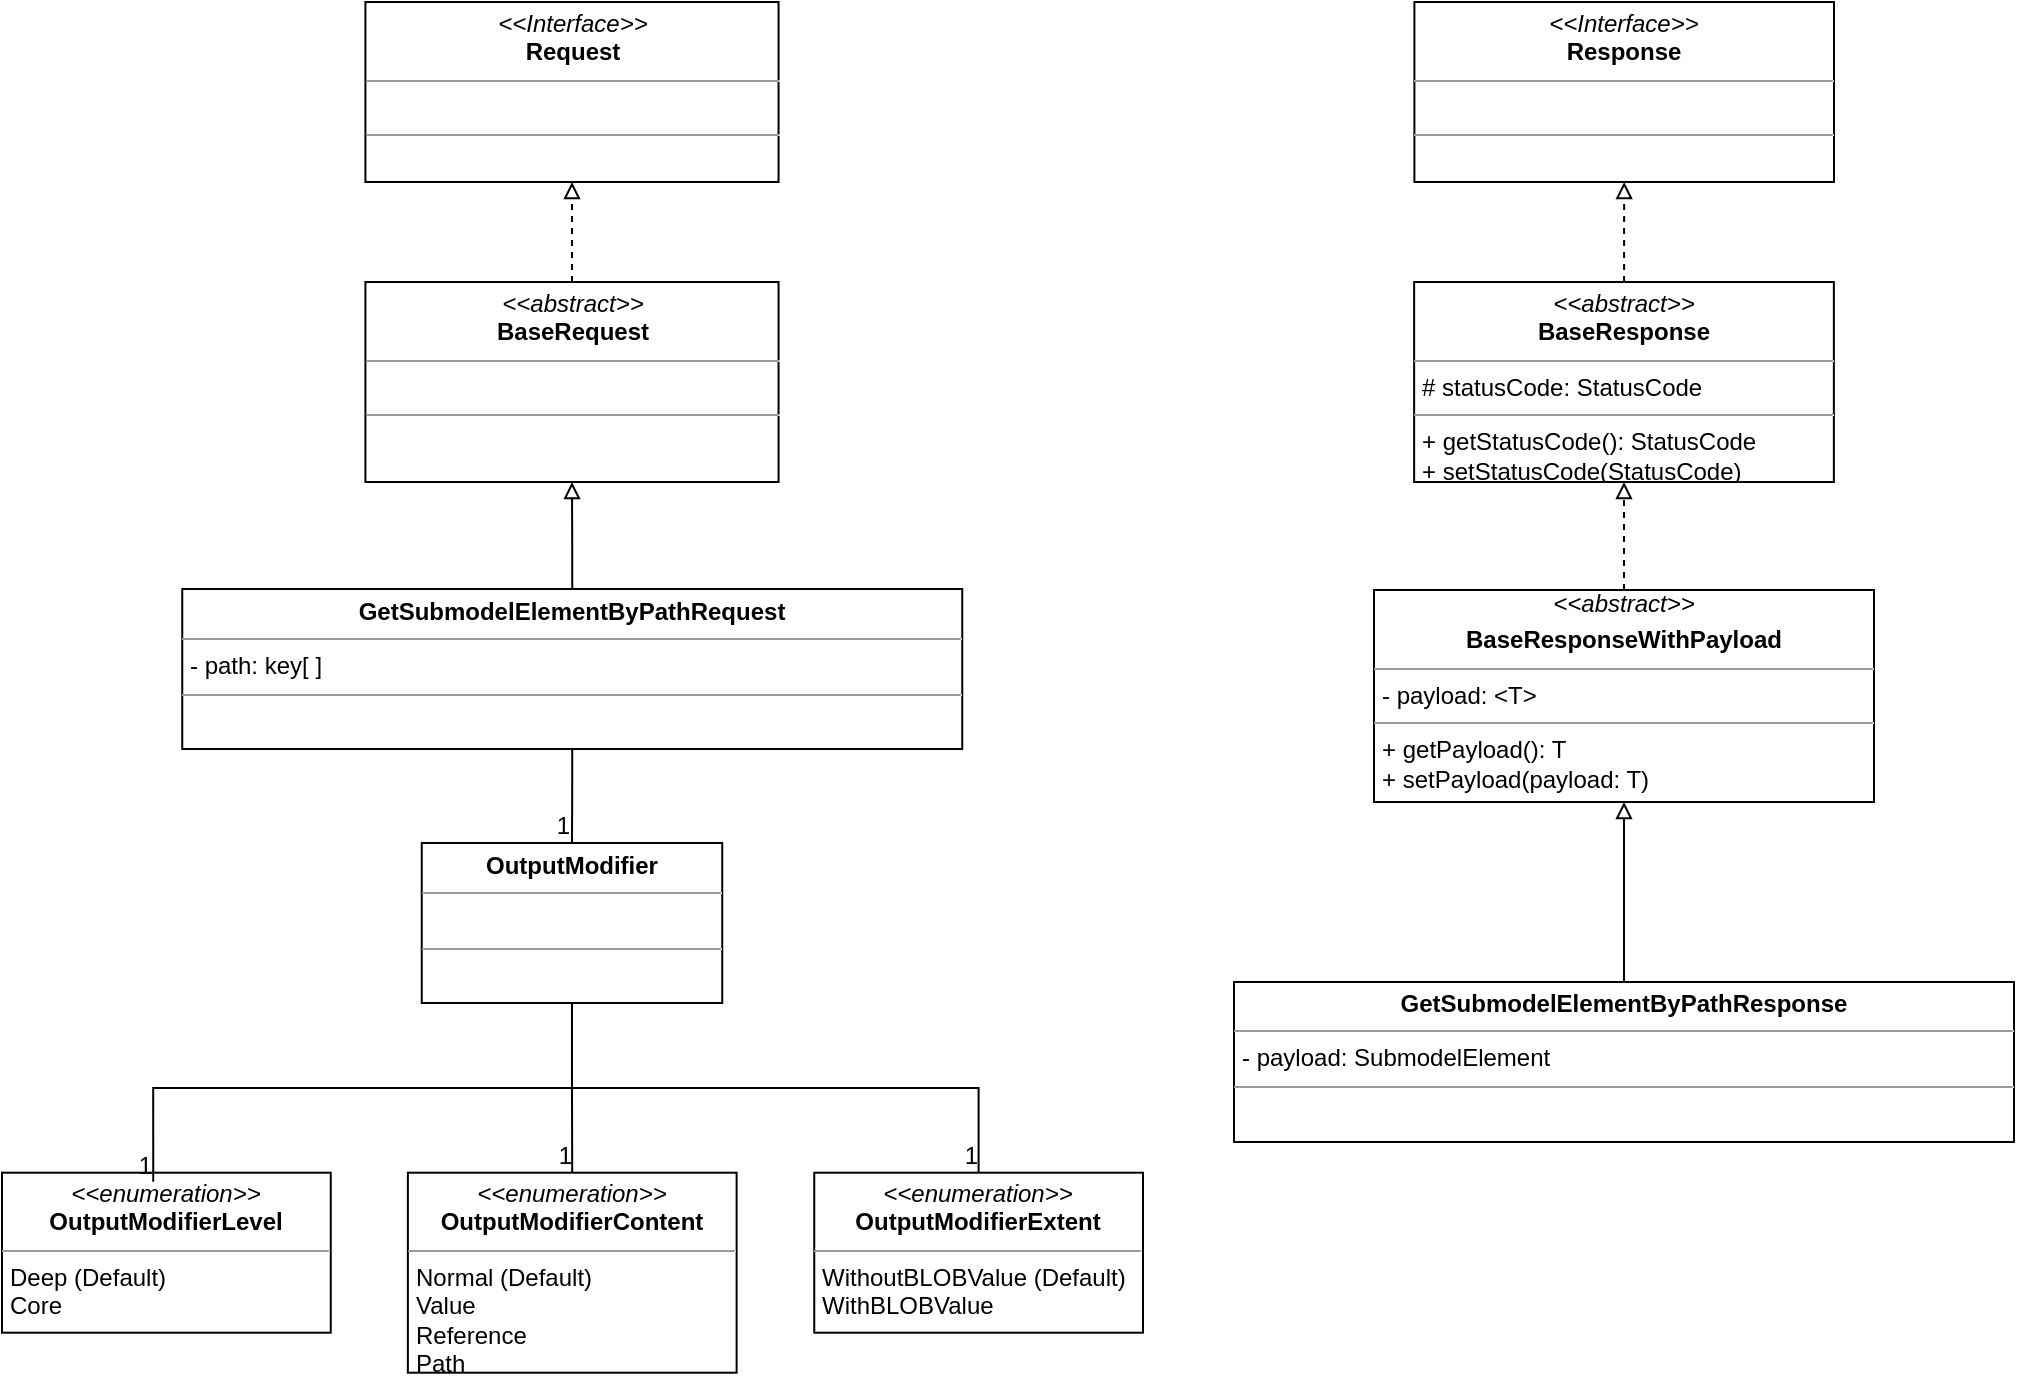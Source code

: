 <mxfile version="15.4.0" type="device"><diagram id="C5RBs43oDa-KdzZeNtuy" name="Page-1"><mxGraphModel dx="1086" dy="926" grid="1" gridSize="10" guides="1" tooltips="1" connect="1" arrows="1" fold="1" page="1" pageScale="1" pageWidth="1169" pageHeight="827" math="0" shadow="0"><root><mxCell id="WIyWlLk6GJQsqaUBKTNV-0"/><mxCell id="WIyWlLk6GJQsqaUBKTNV-1" parent="WIyWlLk6GJQsqaUBKTNV-0"/><mxCell id="f5zDzIItAupmZgzO_Vqk-6" value="&lt;p style=&quot;margin: 0px ; margin-top: 4px ; text-align: center&quot;&gt;&lt;i&gt;&amp;lt;&amp;lt;Interface&amp;gt;&amp;gt;&lt;/i&gt;&lt;br&gt;&lt;b&gt;Request&lt;/b&gt;&lt;/p&gt;&lt;hr size=&quot;1&quot;&gt;&lt;p style=&quot;margin: 0px ; margin-left: 4px&quot;&gt;&lt;br&gt;&lt;/p&gt;&lt;hr size=&quot;1&quot;&gt;&lt;p style=&quot;margin: 0px ; margin-left: 4px&quot;&gt;&lt;br&gt;&lt;/p&gt;" style="verticalAlign=top;align=left;overflow=fill;fontSize=12;fontFamily=Helvetica;html=1;" parent="WIyWlLk6GJQsqaUBKTNV-1" vertex="1"><mxGeometry x="195.71" y="40" width="206.57" height="90" as="geometry"/></mxCell><mxCell id="QECCRtX85m3brhspg_UT-3" value="" style="endArrow=block;html=1;rounded=0;edgeStyle=orthogonalEdgeStyle;entryX=0.5;entryY=1;entryDx=0;entryDy=0;exitX=0.5;exitY=0;exitDx=0;exitDy=0;endFill=0;" parent="WIyWlLk6GJQsqaUBKTNV-1" source="yIvi4q69wvPXSV3NV1Up-0" target="QECCRtX85m3brhspg_UT-87" edge="1"><mxGeometry width="50" height="50" relative="1" as="geometry"><mxPoint x="298.995" y="333.5" as="sourcePoint"/><mxPoint x="299.465" y="275" as="targetPoint"/><Array as="points"/></mxGeometry></mxCell><mxCell id="QECCRtX85m3brhspg_UT-8" style="edgeStyle=orthogonalEdgeStyle;rounded=0;orthogonalLoop=1;jettySize=auto;html=1;exitX=0.5;exitY=1;exitDx=0;exitDy=0;" parent="WIyWlLk6GJQsqaUBKTNV-1" edge="1"><mxGeometry relative="1" as="geometry"><mxPoint x="98.835" y="705.4" as="sourcePoint"/><mxPoint x="98.835" y="705.4" as="targetPoint"/></mxGeometry></mxCell><mxCell id="QECCRtX85m3brhspg_UT-58" style="edgeStyle=orthogonalEdgeStyle;rounded=0;orthogonalLoop=1;jettySize=auto;html=1;entryX=0.5;entryY=1;entryDx=0;entryDy=0;endArrow=block;endFill=0;exitX=0.5;exitY=0;exitDx=0;exitDy=0;" parent="WIyWlLk6GJQsqaUBKTNV-1" source="8xu37eSLTiGDSR_bmknJ-27" target="YeW33XYY7K9EFuCnVHmg-4" edge="1"><mxGeometry relative="1" as="geometry"><mxPoint x="765" y="280" as="targetPoint"/><mxPoint x="765" y="334" as="sourcePoint"/></mxGeometry></mxCell><mxCell id="QECCRtX85m3brhspg_UT-88" style="edgeStyle=orthogonalEdgeStyle;rounded=0;orthogonalLoop=1;jettySize=auto;html=1;entryX=0.5;entryY=1;entryDx=0;entryDy=0;endArrow=block;endFill=0;dashed=1;" parent="WIyWlLk6GJQsqaUBKTNV-1" source="QECCRtX85m3brhspg_UT-87" target="f5zDzIItAupmZgzO_Vqk-6" edge="1"><mxGeometry relative="1" as="geometry"/></mxCell><mxCell id="QECCRtX85m3brhspg_UT-87" value="&lt;p style=&quot;margin: 0px ; margin-top: 4px ; text-align: center&quot;&gt;&lt;i&gt;&amp;lt;&amp;lt;abstract&amp;gt;&amp;gt;&lt;/i&gt;&lt;br&gt;&lt;b&gt;BaseRequest&lt;/b&gt;&lt;/p&gt;&lt;hr size=&quot;1&quot;&gt;&lt;p style=&quot;margin: 0px ; margin-left: 4px&quot;&gt;&lt;br&gt;&lt;/p&gt;&lt;hr size=&quot;1&quot;&gt;&lt;p style=&quot;margin: 0px ; margin-left: 4px&quot;&gt;&lt;br&gt;&lt;/p&gt;" style="verticalAlign=top;align=left;overflow=fill;fontSize=12;fontFamily=Helvetica;html=1;" parent="WIyWlLk6GJQsqaUBKTNV-1" vertex="1"><mxGeometry x="195.71" y="180" width="206.57" height="100" as="geometry"/></mxCell><mxCell id="8xu37eSLTiGDSR_bmknJ-12" value="&lt;p style=&quot;margin: 0px ; margin-top: 4px ; text-align: center&quot;&gt;&lt;b&gt;OutputModifier&lt;/b&gt;&lt;br&gt;&lt;/p&gt;&lt;hr size=&quot;1&quot;&gt;&lt;p style=&quot;margin: 0px ; margin-left: 4px&quot;&gt;&lt;br&gt;&lt;/p&gt;&lt;hr size=&quot;1&quot;&gt;&lt;p style=&quot;margin: 0px ; margin-left: 4px&quot;&gt;&lt;br&gt;&lt;/p&gt;" style="verticalAlign=top;align=left;overflow=fill;fontSize=12;fontFamily=Helvetica;html=1;" parent="WIyWlLk6GJQsqaUBKTNV-1" vertex="1"><mxGeometry x="223.87" y="460.5" width="150.25" height="80" as="geometry"/></mxCell><mxCell id="8xu37eSLTiGDSR_bmknJ-13" value="&lt;p style=&quot;margin: 0px ; margin-top: 4px ; text-align: center&quot;&gt;&lt;i&gt;&amp;lt;&amp;lt;enumeration&amp;gt;&amp;gt;&lt;/i&gt;&lt;br&gt;&lt;b&gt;OutputModifier&lt;/b&gt;&lt;b&gt;Level&lt;/b&gt;&lt;/p&gt;&lt;hr size=&quot;1&quot;&gt;&lt;p style=&quot;margin: 0px ; margin-left: 4px&quot;&gt;Deep (Default)&lt;br&gt;Core&lt;/p&gt;&lt;hr size=&quot;1&quot;&gt;&lt;p style=&quot;margin: 0px ; margin-left: 4px&quot;&gt;&lt;br&gt;&lt;/p&gt;" style="verticalAlign=top;align=left;overflow=fill;fontSize=12;fontFamily=Helvetica;html=1;" parent="WIyWlLk6GJQsqaUBKTNV-1" vertex="1"><mxGeometry x="14.0" y="625.35" width="164.37" height="80" as="geometry"/></mxCell><mxCell id="8xu37eSLTiGDSR_bmknJ-14" style="edgeStyle=orthogonalEdgeStyle;rounded=0;orthogonalLoop=1;jettySize=auto;html=1;exitX=0.5;exitY=1;exitDx=0;exitDy=0;" parent="WIyWlLk6GJQsqaUBKTNV-1" edge="1"><mxGeometry relative="1" as="geometry"><mxPoint x="98.835" y="705.9" as="sourcePoint"/><mxPoint x="98.835" y="705.9" as="targetPoint"/></mxGeometry></mxCell><mxCell id="8xu37eSLTiGDSR_bmknJ-15" value="&lt;p style=&quot;margin: 0px ; margin-top: 4px ; text-align: center&quot;&gt;&lt;i&gt;&amp;lt;&amp;lt;enumeration&amp;gt;&amp;gt;&lt;/i&gt;&lt;br&gt;&lt;b&gt;OutputModifier&lt;/b&gt;&lt;b&gt;Content&lt;/b&gt;&lt;/p&gt;&lt;hr size=&quot;1&quot;&gt;&lt;p style=&quot;margin: 0px ; margin-left: 4px&quot;&gt;Normal (Default)&lt;br&gt;Value&lt;/p&gt;&lt;p style=&quot;margin: 0px ; margin-left: 4px&quot;&gt;Reference&lt;/p&gt;&lt;p style=&quot;margin: 0px ; margin-left: 4px&quot;&gt;Path&lt;/p&gt;&lt;hr size=&quot;1&quot;&gt;&lt;p style=&quot;margin: 0px ; margin-left: 4px&quot;&gt;&lt;br&gt;&lt;/p&gt;" style="verticalAlign=top;align=left;overflow=fill;fontSize=12;fontFamily=Helvetica;html=1;" parent="WIyWlLk6GJQsqaUBKTNV-1" vertex="1"><mxGeometry x="216.94" y="625.35" width="164.37" height="100" as="geometry"/></mxCell><mxCell id="8xu37eSLTiGDSR_bmknJ-16" value="&lt;p style=&quot;margin: 0px ; margin-top: 4px ; text-align: center&quot;&gt;&lt;i&gt;&amp;lt;&amp;lt;enumeration&amp;gt;&amp;gt;&lt;/i&gt;&lt;br&gt;&lt;b&gt;OutputModifier&lt;/b&gt;&lt;b&gt;Extent&lt;/b&gt;&lt;/p&gt;&lt;hr size=&quot;1&quot;&gt;&lt;p style=&quot;margin: 0px ; margin-left: 4px&quot;&gt;WithoutBLOBValue (Default)&lt;br&gt;WithBLOBValue&lt;/p&gt;&lt;hr size=&quot;1&quot;&gt;&lt;p style=&quot;margin: 0px ; margin-left: 4px&quot;&gt;&lt;br&gt;&lt;/p&gt;" style="verticalAlign=top;align=left;overflow=fill;fontSize=12;fontFamily=Helvetica;html=1;" parent="WIyWlLk6GJQsqaUBKTNV-1" vertex="1"><mxGeometry x="420.13" y="625.35" width="164.37" height="80" as="geometry"/></mxCell><mxCell id="8xu37eSLTiGDSR_bmknJ-17" value="" style="endArrow=none;html=1;rounded=0;entryX=0.5;entryY=0;entryDx=0;entryDy=0;exitX=0.5;exitY=1;exitDx=0;exitDy=0;edgeStyle=orthogonalEdgeStyle;" parent="WIyWlLk6GJQsqaUBKTNV-1" source="yIvi4q69wvPXSV3NV1Up-0" target="8xu37eSLTiGDSR_bmknJ-12" edge="1"><mxGeometry relative="1" as="geometry"><mxPoint x="307" y="414" as="sourcePoint"/><mxPoint x="472.28" y="480.5" as="targetPoint"/></mxGeometry></mxCell><mxCell id="8xu37eSLTiGDSR_bmknJ-18" value="1" style="resizable=0;html=1;align=right;verticalAlign=bottom;" parent="8xu37eSLTiGDSR_bmknJ-17" connectable="0" vertex="1"><mxGeometry x="1" relative="1" as="geometry"/></mxCell><mxCell id="8xu37eSLTiGDSR_bmknJ-19" value="" style="endArrow=none;html=1;rounded=0;edgeStyle=orthogonalEdgeStyle;exitX=0.5;exitY=1;exitDx=0;exitDy=0;" parent="WIyWlLk6GJQsqaUBKTNV-1" source="8xu37eSLTiGDSR_bmknJ-12" target="8xu37eSLTiGDSR_bmknJ-15" edge="1"><mxGeometry relative="1" as="geometry"><mxPoint x="452.28" y="540.5" as="sourcePoint"/><mxPoint x="612.28" y="540.5" as="targetPoint"/></mxGeometry></mxCell><mxCell id="8xu37eSLTiGDSR_bmknJ-20" value="1" style="resizable=0;html=1;align=right;verticalAlign=bottom;" parent="8xu37eSLTiGDSR_bmknJ-19" connectable="0" vertex="1"><mxGeometry x="1" relative="1" as="geometry"/></mxCell><mxCell id="8xu37eSLTiGDSR_bmknJ-21" value="" style="endArrow=none;html=1;rounded=0;edgeStyle=orthogonalEdgeStyle;exitX=0.5;exitY=1;exitDx=0;exitDy=0;" parent="WIyWlLk6GJQsqaUBKTNV-1" source="8xu37eSLTiGDSR_bmknJ-12" target="8xu37eSLTiGDSR_bmknJ-16" edge="1"><mxGeometry relative="1" as="geometry"><mxPoint x="452.28" y="570.5" as="sourcePoint"/><mxPoint x="612.28" y="570.5" as="targetPoint"/></mxGeometry></mxCell><mxCell id="8xu37eSLTiGDSR_bmknJ-22" value="1" style="resizable=0;html=1;align=right;verticalAlign=bottom;" parent="8xu37eSLTiGDSR_bmknJ-21" connectable="0" vertex="1"><mxGeometry x="1" relative="1" as="geometry"/></mxCell><mxCell id="8xu37eSLTiGDSR_bmknJ-23" value="" style="endArrow=none;html=1;rounded=0;edgeStyle=orthogonalEdgeStyle;entryX=0.46;entryY=0.057;entryDx=0;entryDy=0;entryPerimeter=0;exitX=0.5;exitY=1;exitDx=0;exitDy=0;" parent="WIyWlLk6GJQsqaUBKTNV-1" source="8xu37eSLTiGDSR_bmknJ-12" target="8xu37eSLTiGDSR_bmknJ-13" edge="1"><mxGeometry relative="1" as="geometry"><mxPoint x="302.28" y="520.5" as="sourcePoint"/><mxPoint x="462.28" y="520.5" as="targetPoint"/></mxGeometry></mxCell><mxCell id="8xu37eSLTiGDSR_bmknJ-24" value="1" style="resizable=0;html=1;align=right;verticalAlign=bottom;" parent="8xu37eSLTiGDSR_bmknJ-23" connectable="0" vertex="1"><mxGeometry x="1" relative="1" as="geometry"/></mxCell><mxCell id="8xu37eSLTiGDSR_bmknJ-27" value="&lt;p style=&quot;margin: 0px ; margin-top: 4px ; text-align: center&quot;&gt;&lt;b&gt;GetSubmodelElementByPathResponse&lt;/b&gt;&lt;br&gt;&lt;/p&gt;&lt;hr size=&quot;1&quot;&gt;&lt;p style=&quot;margin: 0px ; margin-left: 4px&quot;&gt;- payload: SubmodelElement&lt;/p&gt;&lt;hr size=&quot;1&quot;&gt;&lt;p style=&quot;margin: 0px ; margin-left: 4px&quot;&gt;&lt;br&gt;&lt;/p&gt;" style="verticalAlign=top;align=left;overflow=fill;fontSize=12;fontFamily=Helvetica;html=1;" parent="WIyWlLk6GJQsqaUBKTNV-1" vertex="1"><mxGeometry x="630" y="530" width="390" height="80" as="geometry"/></mxCell><mxCell id="yIvi4q69wvPXSV3NV1Up-0" value="&lt;p style=&quot;margin: 0px ; margin-top: 4px ; text-align: center&quot;&gt;&lt;b&gt;GetSubmodelElementByPathRequest&lt;/b&gt;&lt;br&gt;&lt;/p&gt;&lt;hr size=&quot;1&quot;&gt;&lt;p style=&quot;margin: 0px ; margin-left: 4px&quot;&gt;&lt;span&gt;- path: key[ ]&lt;/span&gt;&lt;/p&gt;&lt;hr size=&quot;1&quot;&gt;&lt;p style=&quot;margin: 0px ; margin-left: 4px&quot;&gt;&lt;br&gt;&lt;/p&gt;" style="verticalAlign=top;align=left;overflow=fill;fontSize=12;fontFamily=Helvetica;html=1;" parent="WIyWlLk6GJQsqaUBKTNV-1" vertex="1"><mxGeometry x="104.13" y="333.5" width="390" height="80" as="geometry"/></mxCell><mxCell id="YeW33XYY7K9EFuCnVHmg-0" value="&lt;p style=&quot;margin: 0px ; margin-top: 4px ; text-align: center&quot;&gt;&lt;i&gt;&amp;lt;&amp;lt;Interface&amp;gt;&amp;gt;&lt;/i&gt;&lt;br&gt;&lt;b&gt;Response&lt;/b&gt;&lt;/p&gt;&lt;hr size=&quot;1&quot;&gt;&lt;p style=&quot;margin: 0px ; margin-left: 4px&quot;&gt;&lt;br&gt;&lt;/p&gt;&lt;hr size=&quot;1&quot;&gt;&lt;p style=&quot;margin: 0px ; margin-left: 4px&quot;&gt;&lt;br&gt;&lt;/p&gt;" style="verticalAlign=top;align=left;overflow=fill;fontSize=12;fontFamily=Helvetica;html=1;" parent="WIyWlLk6GJQsqaUBKTNV-1" vertex="1"><mxGeometry x="720.2" y="40" width="209.8" height="90" as="geometry"/></mxCell><mxCell id="YeW33XYY7K9EFuCnVHmg-1" style="edgeStyle=orthogonalEdgeStyle;rounded=0;orthogonalLoop=1;jettySize=auto;html=1;entryX=0.5;entryY=1;entryDx=0;entryDy=0;endArrow=block;endFill=0;dashed=1;" parent="WIyWlLk6GJQsqaUBKTNV-1" source="YeW33XYY7K9EFuCnVHmg-2" target="YeW33XYY7K9EFuCnVHmg-0" edge="1"><mxGeometry relative="1" as="geometry"/></mxCell><mxCell id="YeW33XYY7K9EFuCnVHmg-2" value="&lt;p style=&quot;margin: 0px ; margin-top: 4px ; text-align: center&quot;&gt;&lt;i&gt;&amp;lt;&amp;lt;abstract&amp;gt;&amp;gt;&lt;/i&gt;&lt;br&gt;&lt;b&gt;BaseResponse&lt;/b&gt;&lt;/p&gt;&lt;hr size=&quot;1&quot;&gt;&lt;p style=&quot;margin: 0px ; margin-left: 4px&quot;&gt;# statusCode: StatusCode&lt;/p&gt;&lt;hr size=&quot;1&quot;&gt;&lt;p style=&quot;margin: 0px ; margin-left: 4px&quot;&gt;+ getStatusCode(): StatusCode&lt;br&gt;+ setStatusCode(StatusCode)&lt;/p&gt;" style="verticalAlign=top;align=left;overflow=fill;fontSize=12;fontFamily=Helvetica;html=1;" parent="WIyWlLk6GJQsqaUBKTNV-1" vertex="1"><mxGeometry x="720.07" y="180" width="209.86" height="100" as="geometry"/></mxCell><mxCell id="YeW33XYY7K9EFuCnVHmg-3" style="edgeStyle=orthogonalEdgeStyle;rounded=0;orthogonalLoop=1;jettySize=auto;html=1;entryX=0.5;entryY=1;entryDx=0;entryDy=0;endArrow=block;endFill=0;dashed=1;" parent="WIyWlLk6GJQsqaUBKTNV-1" source="YeW33XYY7K9EFuCnVHmg-4" target="YeW33XYY7K9EFuCnVHmg-2" edge="1"><mxGeometry relative="1" as="geometry"><mxPoint x="825.14" y="320" as="targetPoint"/></mxGeometry></mxCell><mxCell id="YeW33XYY7K9EFuCnVHmg-4" value="&lt;div style=&quot;text-align: center&quot;&gt;&lt;i&gt;&amp;lt;&amp;lt;abstract&amp;gt;&amp;gt;&lt;/i&gt;&lt;/div&gt;&lt;p style=&quot;margin: 0px ; margin-top: 4px ; text-align: center&quot;&gt;&lt;b&gt;BaseResponseWithPayload&lt;/b&gt;&lt;br&gt;&lt;/p&gt;&lt;hr size=&quot;1&quot;&gt;&lt;p style=&quot;margin: 0px ; margin-left: 4px&quot;&gt;- payload: &amp;lt;T&amp;gt;&lt;/p&gt;&lt;hr size=&quot;1&quot;&gt;&lt;p style=&quot;margin: 0px ; margin-left: 4px&quot;&gt;+ getPayload(): T&lt;/p&gt;&lt;p style=&quot;margin: 0px ; margin-left: 4px&quot;&gt;+ setPayload(payload: T)&lt;/p&gt;" style="verticalAlign=top;align=left;overflow=fill;fontSize=12;fontFamily=Helvetica;html=1;" parent="WIyWlLk6GJQsqaUBKTNV-1" vertex="1"><mxGeometry x="700" y="334" width="250" height="106" as="geometry"/></mxCell></root></mxGraphModel></diagram></mxfile>